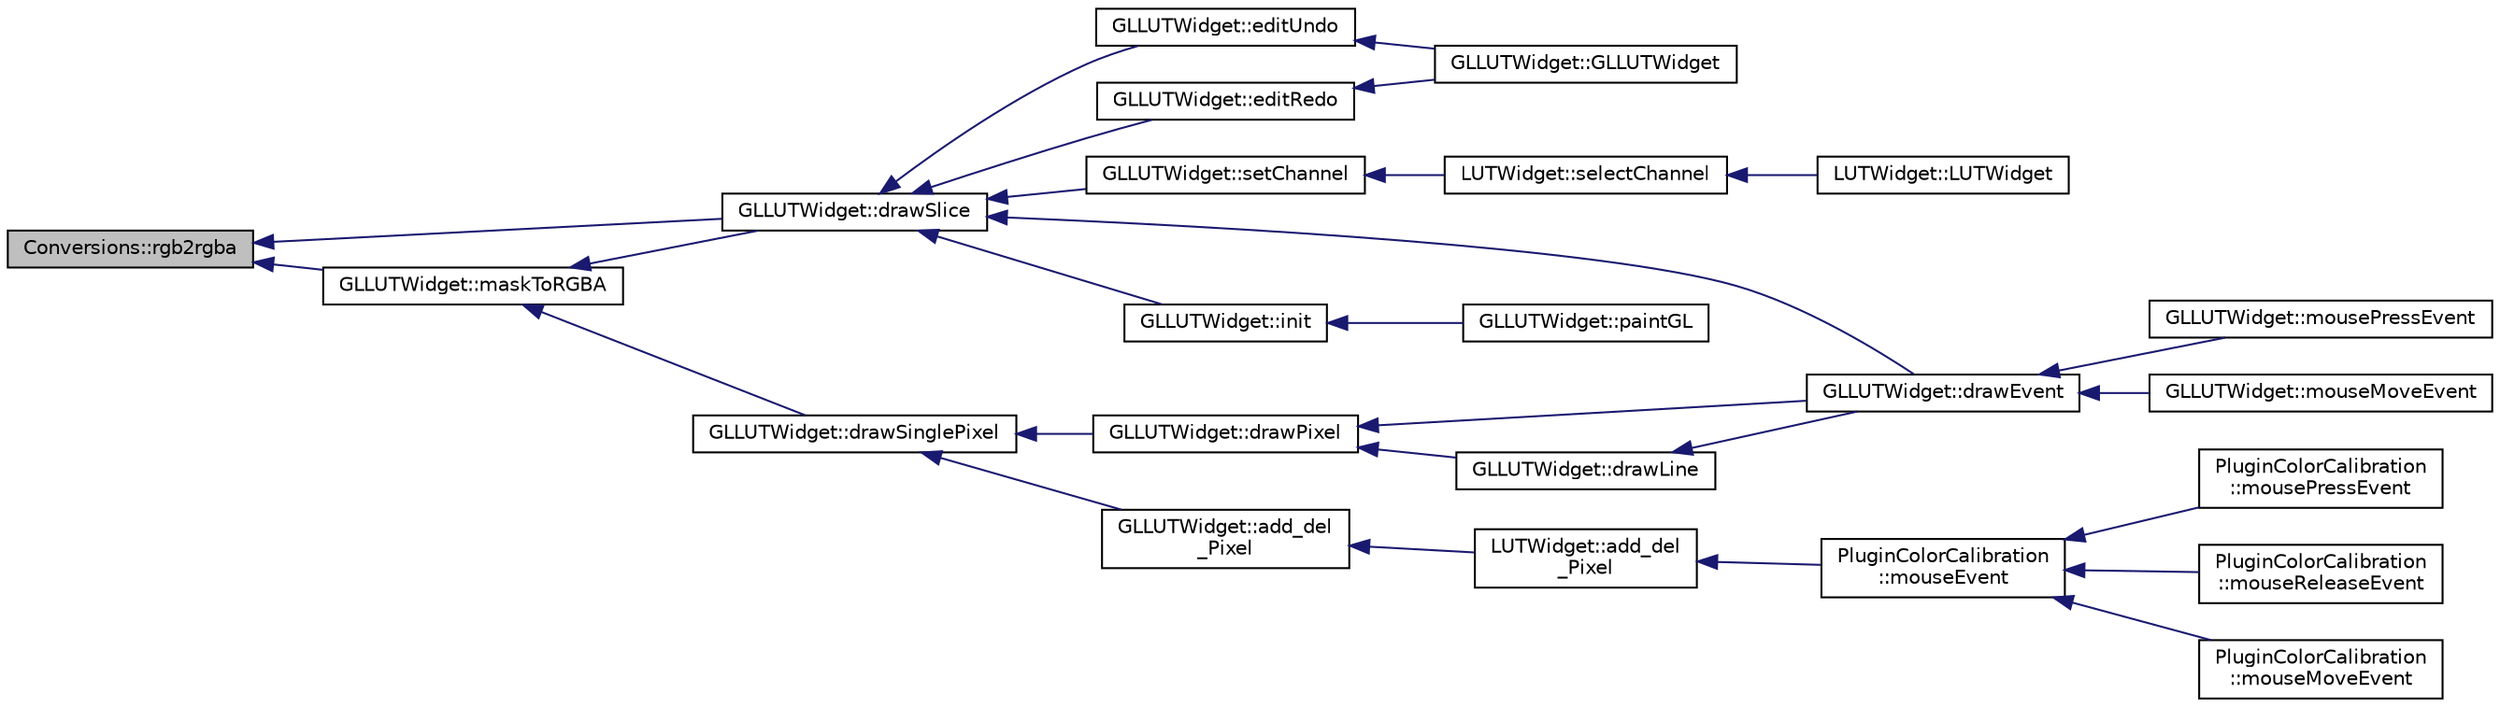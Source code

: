 digraph "Conversions::rgb2rgba"
{
 // INTERACTIVE_SVG=YES
  edge [fontname="Helvetica",fontsize="10",labelfontname="Helvetica",labelfontsize="10"];
  node [fontname="Helvetica",fontsize="10",shape=record];
  rankdir="LR";
  Node1 [label="Conversions::rgb2rgba",height=0.2,width=0.4,color="black", fillcolor="grey75", style="filled", fontcolor="black"];
  Node1 -> Node2 [dir="back",color="midnightblue",fontsize="10",style="solid",fontname="Helvetica"];
  Node2 [label="GLLUTWidget::drawSlice",height=0.2,width=0.4,color="black", fillcolor="white", style="filled",URL="$db/dc5/class_g_l_l_u_t_widget.html#a07100a3b9d0f6393532d6a441b513935"];
  Node2 -> Node3 [dir="back",color="midnightblue",fontsize="10",style="solid",fontname="Helvetica"];
  Node3 [label="GLLUTWidget::editUndo",height=0.2,width=0.4,color="black", fillcolor="white", style="filled",URL="$db/dc5/class_g_l_l_u_t_widget.html#a33b84629c9110a05f61ed363e1c538b2"];
  Node3 -> Node4 [dir="back",color="midnightblue",fontsize="10",style="solid",fontname="Helvetica"];
  Node4 [label="GLLUTWidget::GLLUTWidget",height=0.2,width=0.4,color="black", fillcolor="white", style="filled",URL="$db/dc5/class_g_l_l_u_t_widget.html#a57401039bf068ef61c180a163316d7b4"];
  Node2 -> Node5 [dir="back",color="midnightblue",fontsize="10",style="solid",fontname="Helvetica"];
  Node5 [label="GLLUTWidget::editRedo",height=0.2,width=0.4,color="black", fillcolor="white", style="filled",URL="$db/dc5/class_g_l_l_u_t_widget.html#ad3a5054e04e3fdc7019d42698dc9d15c"];
  Node5 -> Node4 [dir="back",color="midnightblue",fontsize="10",style="solid",fontname="Helvetica"];
  Node2 -> Node6 [dir="back",color="midnightblue",fontsize="10",style="solid",fontname="Helvetica"];
  Node6 [label="GLLUTWidget::setChannel",height=0.2,width=0.4,color="black", fillcolor="white", style="filled",URL="$db/dc5/class_g_l_l_u_t_widget.html#a01eca58e66c2d4e2c47434bf0407e5fa"];
  Node6 -> Node7 [dir="back",color="midnightblue",fontsize="10",style="solid",fontname="Helvetica"];
  Node7 [label="LUTWidget::selectChannel",height=0.2,width=0.4,color="black", fillcolor="white", style="filled",URL="$d3/d1a/class_l_u_t_widget.html#a89e879f260692b559fc99510fe6ceaf0"];
  Node7 -> Node8 [dir="back",color="midnightblue",fontsize="10",style="solid",fontname="Helvetica"];
  Node8 [label="LUTWidget::LUTWidget",height=0.2,width=0.4,color="black", fillcolor="white", style="filled",URL="$d3/d1a/class_l_u_t_widget.html#a6a1aee355927bddd58b0c4edc75d7e3f"];
  Node2 -> Node9 [dir="back",color="midnightblue",fontsize="10",style="solid",fontname="Helvetica"];
  Node9 [label="GLLUTWidget::drawEvent",height=0.2,width=0.4,color="black", fillcolor="white", style="filled",URL="$db/dc5/class_g_l_l_u_t_widget.html#adbcd00c42146617885751c4e8ea86dba"];
  Node9 -> Node10 [dir="back",color="midnightblue",fontsize="10",style="solid",fontname="Helvetica"];
  Node10 [label="GLLUTWidget::mousePressEvent",height=0.2,width=0.4,color="black", fillcolor="white", style="filled",URL="$db/dc5/class_g_l_l_u_t_widget.html#a815067cb8bbd9a0ad60e8a37ae7129b2"];
  Node9 -> Node11 [dir="back",color="midnightblue",fontsize="10",style="solid",fontname="Helvetica"];
  Node11 [label="GLLUTWidget::mouseMoveEvent",height=0.2,width=0.4,color="black", fillcolor="white", style="filled",URL="$db/dc5/class_g_l_l_u_t_widget.html#ac05da9732115359654831362f0ad9e77"];
  Node2 -> Node12 [dir="back",color="midnightblue",fontsize="10",style="solid",fontname="Helvetica"];
  Node12 [label="GLLUTWidget::init",height=0.2,width=0.4,color="black", fillcolor="white", style="filled",URL="$db/dc5/class_g_l_l_u_t_widget.html#a1f10565fadb7932deca96b4991b17310"];
  Node12 -> Node13 [dir="back",color="midnightblue",fontsize="10",style="solid",fontname="Helvetica"];
  Node13 [label="GLLUTWidget::paintGL",height=0.2,width=0.4,color="black", fillcolor="white", style="filled",URL="$db/dc5/class_g_l_l_u_t_widget.html#a7169e0aa6f43533d12e700c1974fb205"];
  Node1 -> Node14 [dir="back",color="midnightblue",fontsize="10",style="solid",fontname="Helvetica"];
  Node14 [label="GLLUTWidget::maskToRGBA",height=0.2,width=0.4,color="black", fillcolor="white", style="filled",URL="$db/dc5/class_g_l_l_u_t_widget.html#ada467c21d865d7a1a71f93cc88d45b7b"];
  Node14 -> Node15 [dir="back",color="midnightblue",fontsize="10",style="solid",fontname="Helvetica"];
  Node15 [label="GLLUTWidget::drawSinglePixel",height=0.2,width=0.4,color="black", fillcolor="white", style="filled",URL="$db/dc5/class_g_l_l_u_t_widget.html#a302b316294d9bef601b8c21ffa53a847"];
  Node15 -> Node16 [dir="back",color="midnightblue",fontsize="10",style="solid",fontname="Helvetica"];
  Node16 [label="GLLUTWidget::drawPixel",height=0.2,width=0.4,color="black", fillcolor="white", style="filled",URL="$db/dc5/class_g_l_l_u_t_widget.html#ab57505a7d9c48f1a094ae0cc789b31fa"];
  Node16 -> Node17 [dir="back",color="midnightblue",fontsize="10",style="solid",fontname="Helvetica"];
  Node17 [label="GLLUTWidget::drawLine",height=0.2,width=0.4,color="black", fillcolor="white", style="filled",URL="$db/dc5/class_g_l_l_u_t_widget.html#aa004db28aef2749c1aa7131cea975470"];
  Node17 -> Node9 [dir="back",color="midnightblue",fontsize="10",style="solid",fontname="Helvetica"];
  Node16 -> Node9 [dir="back",color="midnightblue",fontsize="10",style="solid",fontname="Helvetica"];
  Node15 -> Node18 [dir="back",color="midnightblue",fontsize="10",style="solid",fontname="Helvetica"];
  Node18 [label="GLLUTWidget::add_del\l_Pixel",height=0.2,width=0.4,color="black", fillcolor="white", style="filled",URL="$db/dc5/class_g_l_l_u_t_widget.html#a53d2b4e3f26e92cacbd4866a390b2f03"];
  Node18 -> Node19 [dir="back",color="midnightblue",fontsize="10",style="solid",fontname="Helvetica"];
  Node19 [label="LUTWidget::add_del\l_Pixel",height=0.2,width=0.4,color="black", fillcolor="white", style="filled",URL="$d3/d1a/class_l_u_t_widget.html#a14de14d9cb88231e1ebff8133d6075b9"];
  Node19 -> Node20 [dir="back",color="midnightblue",fontsize="10",style="solid",fontname="Helvetica"];
  Node20 [label="PluginColorCalibration\l::mouseEvent",height=0.2,width=0.4,color="black", fillcolor="white", style="filled",URL="$dc/d0e/class_plugin_color_calibration.html#a6e78acd9a597a71b07f5b9204944f842"];
  Node20 -> Node21 [dir="back",color="midnightblue",fontsize="10",style="solid",fontname="Helvetica"];
  Node21 [label="PluginColorCalibration\l::mousePressEvent",height=0.2,width=0.4,color="black", fillcolor="white", style="filled",URL="$dc/d0e/class_plugin_color_calibration.html#a957e9a21751a73273231cb68be0312c5"];
  Node20 -> Node22 [dir="back",color="midnightblue",fontsize="10",style="solid",fontname="Helvetica"];
  Node22 [label="PluginColorCalibration\l::mouseReleaseEvent",height=0.2,width=0.4,color="black", fillcolor="white", style="filled",URL="$dc/d0e/class_plugin_color_calibration.html#a1d8551634ab2db95f2f54d4efe3e0117"];
  Node20 -> Node23 [dir="back",color="midnightblue",fontsize="10",style="solid",fontname="Helvetica"];
  Node23 [label="PluginColorCalibration\l::mouseMoveEvent",height=0.2,width=0.4,color="black", fillcolor="white", style="filled",URL="$dc/d0e/class_plugin_color_calibration.html#af7444a8460c2e8fa2fe4b9cfba88f931"];
  Node14 -> Node2 [dir="back",color="midnightblue",fontsize="10",style="solid",fontname="Helvetica"];
}
